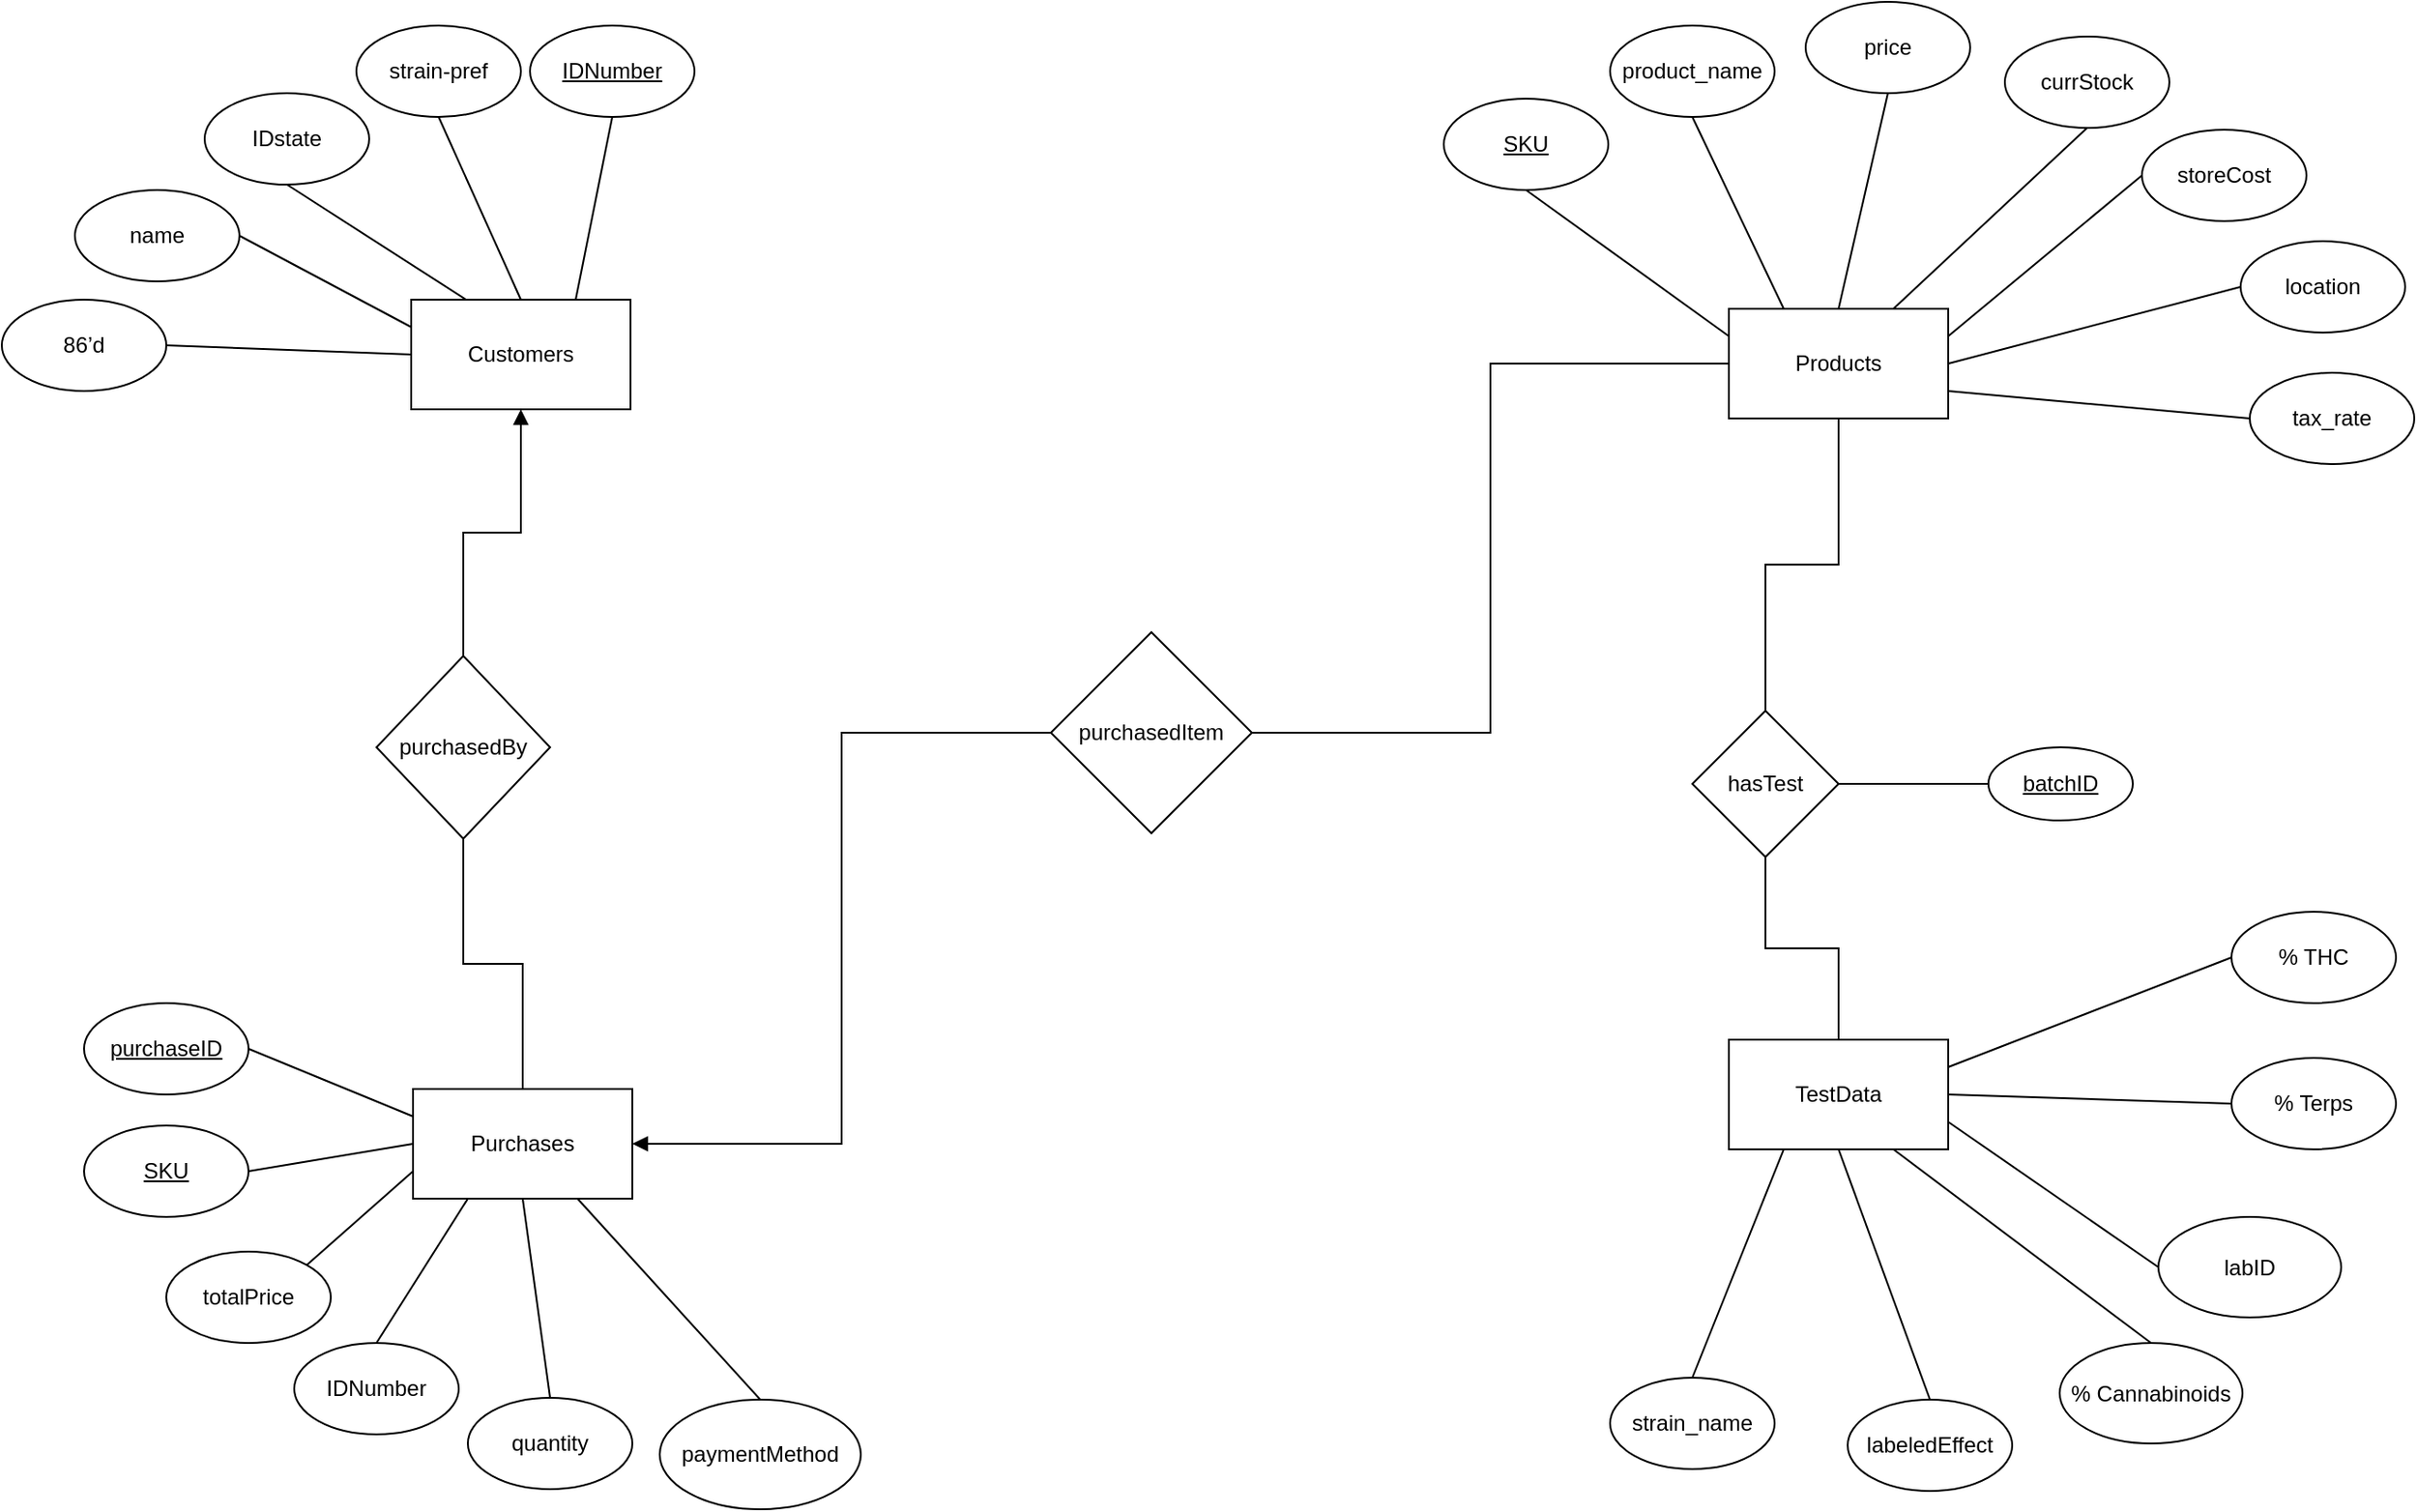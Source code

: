<mxGraphModel dx="1234" dy="1600" grid="1" gridSize="10" guides="1" tooltips="1" connect="1" arrows="1" fold="1" page="1" pageScale="1" pageWidth="1400" pageHeight="850" background="#ffffff"><root><mxCell id="0"/><mxCell id="1" parent="0"/><mxCell id="2" value="name" style="ellipse;whiteSpace=wrap;html=1;direction=west;" parent="1" vertex="1"><mxGeometry x="80" y="115" width="90" height="50" as="geometry"/></mxCell><mxCell id="3" value="Customers" style="rounded=0;whiteSpace=wrap;html=1;" parent="1" vertex="1"><mxGeometry x="264" y="175" width="120" height="60" as="geometry"/></mxCell><mxCell id="54" style="edgeStyle=orthogonalEdgeStyle;rounded=0;html=1;exitX=1;exitY=0.5;entryX=0;entryY=0.5;startArrow=block;startFill=1;endArrow=none;endFill=0;jettySize=auto;orthogonalLoop=1;" parent="1" source="5" target="51" edge="1"><mxGeometry relative="1" as="geometry"/></mxCell><mxCell id="58" style="edgeStyle=orthogonalEdgeStyle;rounded=0;html=1;exitX=0.5;exitY=0;entryX=0.5;entryY=1;startArrow=none;startFill=0;endArrow=none;endFill=0;jettySize=auto;orthogonalLoop=1;" parent="1" source="5" target="56" edge="1"><mxGeometry relative="1" as="geometry"/></mxCell><mxCell id="5" value="Purchases" style="rounded=0;whiteSpace=wrap;html=1;" parent="1" vertex="1"><mxGeometry x="265" y="607" width="120" height="60" as="geometry"/></mxCell><mxCell id="47" style="edgeStyle=orthogonalEdgeStyle;rounded=0;html=1;exitX=0.5;exitY=1;entryX=0.5;entryY=0;jettySize=auto;orthogonalLoop=1;endArrow=none;endFill=0;" parent="1" source="6" target="45" edge="1"><mxGeometry relative="1" as="geometry"/></mxCell><mxCell id="6" value="Products" style="rounded=0;whiteSpace=wrap;html=1;" parent="1" vertex="1"><mxGeometry x="985" y="180" width="120" height="60" as="geometry"/></mxCell><mxCell id="7" value="TestData" style="rounded=0;whiteSpace=wrap;html=1;" parent="1" vertex="1"><mxGeometry x="985" y="580" width="120" height="60" as="geometry"/></mxCell><mxCell id="8" value="IDstate" style="ellipse;whiteSpace=wrap;html=1;direction=west;" parent="1" vertex="1"><mxGeometry x="151" y="62" width="90" height="50" as="geometry"/></mxCell><mxCell id="10" value="strain-pref" style="ellipse;whiteSpace=wrap;html=1;direction=west;" parent="1" vertex="1"><mxGeometry x="234" y="25" width="90" height="50" as="geometry"/></mxCell><mxCell id="11" value="86’d" style="ellipse;whiteSpace=wrap;html=1;direction=west;" parent="1" vertex="1"><mxGeometry x="40" y="175" width="90" height="50" as="geometry"/></mxCell><mxCell id="13" value="SKU" style="ellipse;whiteSpace=wrap;html=1;direction=west;fontStyle=4" parent="1" vertex="1"><mxGeometry x="829" y="65" width="90" height="50" as="geometry"/></mxCell><mxCell id="15" value="currStock" style="ellipse;whiteSpace=wrap;html=1;direction=west;" parent="1" vertex="1"><mxGeometry x="1136" y="31" width="90" height="50" as="geometry"/></mxCell><mxCell id="17" value="location" style="ellipse;whiteSpace=wrap;html=1;direction=west;" parent="1" vertex="1"><mxGeometry x="1265" y="143" width="90" height="50" as="geometry"/></mxCell><mxCell id="19" value="storeCost" style="ellipse;whiteSpace=wrap;html=1;direction=west;" parent="1" vertex="1"><mxGeometry x="1211" y="82" width="90" height="50" as="geometry"/></mxCell><mxCell id="20" value="price" style="ellipse;whiteSpace=wrap;html=1;direction=west;" parent="1" vertex="1"><mxGeometry x="1027" y="12" width="90" height="50" as="geometry"/></mxCell><mxCell id="21" value="tax_rate" style="ellipse;whiteSpace=wrap;html=1;direction=west;" parent="1" vertex="1"><mxGeometry x="1270" y="215" width="90" height="50" as="geometry"/></mxCell><mxCell id="23" value="purchaseID" style="ellipse;whiteSpace=wrap;html=1;direction=west;fontStyle=4" parent="1" vertex="1"><mxGeometry x="85" y="560" width="90" height="50" as="geometry"/></mxCell><mxCell id="25" value="IDNumber" style="ellipse;whiteSpace=wrap;html=1;direction=west;" parent="1" vertex="1"><mxGeometry x="200" y="746" width="90" height="50" as="geometry"/></mxCell><mxCell id="26" value="SKU" style="ellipse;whiteSpace=wrap;html=1;direction=west;fontStyle=4" parent="1" vertex="1"><mxGeometry x="85" y="627" width="90" height="50" as="geometry"/></mxCell><mxCell id="27" value="quantity" style="ellipse;whiteSpace=wrap;html=1;direction=west;" parent="1" vertex="1"><mxGeometry x="295" y="776" width="90" height="50" as="geometry"/></mxCell><mxCell id="28" value="totalPrice" style="ellipse;whiteSpace=wrap;html=1;direction=west;" parent="1" vertex="1"><mxGeometry x="130" y="696" width="90" height="50" as="geometry"/></mxCell><mxCell id="29" value="paymentMethod" style="ellipse;whiteSpace=wrap;html=1;direction=west;" parent="1" vertex="1"><mxGeometry x="400" y="777" width="110" height="60" as="geometry"/></mxCell><mxCell id="30" value="strain_name" style="ellipse;whiteSpace=wrap;html=1;direction=west;" parent="1" vertex="1"><mxGeometry x="920" y="765" width="90" height="50" as="geometry"/></mxCell><mxCell id="32" value="% THC" style="ellipse;whiteSpace=wrap;html=1;direction=west;" parent="1" vertex="1"><mxGeometry x="1260" y="510" width="90" height="50" as="geometry"/></mxCell><mxCell id="34" value="% Terps" style="ellipse;whiteSpace=wrap;html=1;direction=west;" parent="1" vertex="1"><mxGeometry x="1260" y="590" width="90" height="50" as="geometry"/></mxCell><mxCell id="35" value="% Cannabinoids" style="ellipse;whiteSpace=wrap;html=1;direction=west;" parent="1" vertex="1"><mxGeometry x="1166" y="746" width="100" height="55" as="geometry"/></mxCell><mxCell id="37" value="labeledEffect" style="ellipse;whiteSpace=wrap;html=1;direction=west;" parent="1" vertex="1"><mxGeometry x="1050" y="777" width="90" height="50" as="geometry"/></mxCell><mxCell id="38" value="labID" style="ellipse;whiteSpace=wrap;html=1;direction=west;" parent="1" vertex="1"><mxGeometry x="1220" y="677" width="100" height="55" as="geometry"/></mxCell><mxCell id="41" style="edgeStyle=orthogonalEdgeStyle;rounded=0;html=1;exitX=0.5;exitY=1;entryX=0.5;entryY=1;jettySize=auto;orthogonalLoop=1;" parent="1" source="2" target="2" edge="1"><mxGeometry relative="1" as="geometry"/></mxCell><mxCell id="42" value="&lt;u&gt;IDNumber&lt;/u&gt;" style="ellipse;whiteSpace=wrap;html=1;direction=west;" parent="1" vertex="1"><mxGeometry x="329" y="25" width="90" height="50" as="geometry"/></mxCell><mxCell id="44" value="product_name" style="ellipse;whiteSpace=wrap;html=1;direction=west;" parent="1" vertex="1"><mxGeometry x="920" y="25" width="90" height="50" as="geometry"/></mxCell><mxCell id="49" style="edgeStyle=orthogonalEdgeStyle;rounded=0;html=1;exitX=0.5;exitY=1;entryX=0.5;entryY=0;endArrow=none;endFill=0;jettySize=auto;orthogonalLoop=1;" parent="1" source="45" target="7" edge="1"><mxGeometry relative="1" as="geometry"/></mxCell><mxCell id="96" value="" style="edgeStyle=orthogonalEdgeStyle;rounded=0;html=1;startArrow=none;startFill=0;endArrow=none;endFill=0;jettySize=auto;orthogonalLoop=1;entryX=0;entryY=0.5;" parent="1" source="45" target="97" edge="1"><mxGeometry relative="1" as="geometry"><mxPoint x="1125" y="440" as="targetPoint"/><Array as="points"/></mxGeometry></mxCell><mxCell id="45" value="hasTest" style="rhombus;whiteSpace=wrap;html=1;" parent="1" vertex="1"><mxGeometry x="965" y="400" width="80" height="80" as="geometry"/></mxCell><mxCell id="55" style="edgeStyle=orthogonalEdgeStyle;rounded=0;html=1;exitX=1;exitY=0.5;entryX=0;entryY=0.5;startArrow=none;startFill=0;endArrow=none;endFill=0;jettySize=auto;orthogonalLoop=1;" parent="1" source="51" target="6" edge="1"><mxGeometry relative="1" as="geometry"/></mxCell><mxCell id="51" value="purchasedItem" style="rhombus;whiteSpace=wrap;html=1;" parent="1" vertex="1"><mxGeometry x="614" y="357" width="110" height="110" as="geometry"/></mxCell><mxCell id="59" style="edgeStyle=orthogonalEdgeStyle;rounded=0;html=1;exitX=0.5;exitY=0;entryX=0.5;entryY=1;startArrow=none;startFill=0;endArrow=block;endFill=1;jettySize=auto;orthogonalLoop=1;" parent="1" source="56" target="3" edge="1"><mxGeometry relative="1" as="geometry"/></mxCell><mxCell id="56" value="purchasedBy" style="rhombus;whiteSpace=wrap;html=1;" parent="1" vertex="1"><mxGeometry x="245" y="370" width="95" height="100" as="geometry"/></mxCell><mxCell id="57" style="edgeStyle=orthogonalEdgeStyle;rounded=0;html=1;exitX=0.5;exitY=0;entryX=0.5;entryY=0;startArrow=none;startFill=0;endArrow=none;endFill=0;jettySize=auto;orthogonalLoop=1;" parent="1" source="5" target="5" edge="1"><mxGeometry relative="1" as="geometry"/></mxCell><mxCell id="64" value="" style="endArrow=none;html=1;entryX=0;entryY=1;exitX=0;exitY=0.75;" parent="1" source="5" target="28" edge="1"><mxGeometry width="50" height="50" relative="1" as="geometry"><mxPoint x="100" y="910" as="sourcePoint"/><mxPoint x="150" y="860" as="targetPoint"/></mxGeometry></mxCell><mxCell id="65" value="" style="endArrow=none;html=1;entryX=0.5;entryY=1;exitX=0.25;exitY=1;" parent="1" source="5" target="25" edge="1"><mxGeometry width="50" height="50" relative="1" as="geometry"><mxPoint x="276" y="662" as="sourcePoint"/><mxPoint x="218" y="714" as="targetPoint"/></mxGeometry></mxCell><mxCell id="66" value="" style="endArrow=none;html=1;entryX=0.5;entryY=1;exitX=0.5;exitY=1;" parent="1" source="5" target="27" edge="1"><mxGeometry width="50" height="50" relative="1" as="geometry"><mxPoint x="306" y="678" as="sourcePoint"/><mxPoint x="256" y="756" as="targetPoint"/></mxGeometry></mxCell><mxCell id="67" value="" style="endArrow=none;html=1;entryX=0.5;entryY=1;exitX=0.75;exitY=1;" parent="1" source="5" target="29" edge="1"><mxGeometry width="50" height="50" relative="1" as="geometry"><mxPoint x="316" y="688" as="sourcePoint"/><mxPoint x="266" y="766" as="targetPoint"/></mxGeometry></mxCell><mxCell id="68" value="" style="endArrow=none;html=1;entryX=0;entryY=0.5;exitX=0;exitY=0.5;" parent="1" source="5" target="26" edge="1"><mxGeometry width="50" height="50" relative="1" as="geometry"><mxPoint x="326" y="698" as="sourcePoint"/><mxPoint x="276" y="776" as="targetPoint"/></mxGeometry></mxCell><mxCell id="69" value="" style="endArrow=none;html=1;entryX=0;entryY=0.5;exitX=0;exitY=0.25;" parent="1" source="5" target="23" edge="1"><mxGeometry width="50" height="50" relative="1" as="geometry"><mxPoint x="336" y="708" as="sourcePoint"/><mxPoint x="286" y="786" as="targetPoint"/></mxGeometry></mxCell><mxCell id="72" value="" style="endArrow=none;html=1;entryX=0;entryY=0.5;exitX=0;exitY=0.5;" parent="1" source="3" target="11" edge="1"><mxGeometry width="50" height="50" relative="1" as="geometry"><mxPoint x="275" y="234.789" as="sourcePoint"/><mxPoint x="136" y="276" as="targetPoint"/></mxGeometry></mxCell><mxCell id="73" value="" style="endArrow=none;html=1;entryX=0;entryY=0.5;exitX=0;exitY=0.25;" parent="1" source="3" target="2" edge="1"><mxGeometry width="50" height="50" relative="1" as="geometry"><mxPoint x="285" y="244.789" as="sourcePoint"/><mxPoint x="146" y="286" as="targetPoint"/></mxGeometry></mxCell><mxCell id="74" value="" style="endArrow=none;html=1;entryX=0.5;entryY=0;exitX=0.25;exitY=0;" parent="1" source="3" target="8" edge="1"><mxGeometry width="50" height="50" relative="1" as="geometry"><mxPoint x="295" y="254.789" as="sourcePoint"/><mxPoint x="156" y="296" as="targetPoint"/></mxGeometry></mxCell><mxCell id="76" value="" style="endArrow=none;html=1;entryX=0.5;entryY=0;exitX=0.5;exitY=0;" parent="1" source="3" target="10" edge="1"><mxGeometry width="50" height="50" relative="1" as="geometry"><mxPoint x="305" y="264.789" as="sourcePoint"/><mxPoint x="166" y="306" as="targetPoint"/></mxGeometry></mxCell><mxCell id="77" value="" style="endArrow=none;html=1;entryX=0.5;entryY=0;exitX=0.75;exitY=0;" parent="1" source="3" target="42" edge="1"><mxGeometry width="50" height="50" relative="1" as="geometry"><mxPoint x="315" y="274.789" as="sourcePoint"/><mxPoint x="176" y="316" as="targetPoint"/></mxGeometry></mxCell><mxCell id="78" value="" style="endArrow=none;html=1;entryX=0;entryY=0.25;exitX=0.5;exitY=0;" parent="1" source="13" target="6" edge="1"><mxGeometry width="50" height="50" relative="1" as="geometry"><mxPoint x="944" y="144.789" as="sourcePoint"/><mxPoint x="805" y="186" as="targetPoint"/></mxGeometry></mxCell><mxCell id="79" value="" style="endArrow=none;html=1;entryX=0.25;entryY=0;exitX=0.5;exitY=0;" parent="1" source="44" target="6" edge="1"><mxGeometry width="50" height="50" relative="1" as="geometry"><mxPoint x="954" y="154.789" as="sourcePoint"/><mxPoint x="815" y="196" as="targetPoint"/></mxGeometry></mxCell><mxCell id="80" value="" style="endArrow=none;html=1;entryX=0.5;entryY=0;exitX=0.5;exitY=0;" parent="1" source="20" target="6" edge="1"><mxGeometry width="50" height="50" relative="1" as="geometry"><mxPoint x="964" y="164.789" as="sourcePoint"/><mxPoint x="825" y="206" as="targetPoint"/></mxGeometry></mxCell><mxCell id="81" value="" style="endArrow=none;html=1;entryX=0.75;entryY=0;exitX=0.5;exitY=0;" parent="1" source="15" target="6" edge="1"><mxGeometry width="50" height="50" relative="1" as="geometry"><mxPoint x="974" y="174.789" as="sourcePoint"/><mxPoint x="835" y="216" as="targetPoint"/></mxGeometry></mxCell><mxCell id="82" value="" style="endArrow=none;html=1;entryX=1;entryY=0.25;exitX=1;exitY=0.5;" parent="1" source="19" target="6" edge="1"><mxGeometry width="50" height="50" relative="1" as="geometry"><mxPoint x="984" y="184.789" as="sourcePoint"/><mxPoint x="845" y="226" as="targetPoint"/></mxGeometry></mxCell><mxCell id="84" value="" style="endArrow=none;html=1;entryX=1;entryY=0.75;exitX=1;exitY=0.5;" parent="1" source="21" target="6" edge="1"><mxGeometry width="50" height="50" relative="1" as="geometry"><mxPoint x="1004" y="204.789" as="sourcePoint"/><mxPoint x="865" y="246" as="targetPoint"/></mxGeometry></mxCell><mxCell id="85" value="" style="endArrow=none;html=1;entryX=1;entryY=0.5;exitX=1;exitY=0.5;" parent="1" source="17" target="6" edge="1"><mxGeometry width="50" height="50" relative="1" as="geometry"><mxPoint x="1014" y="214.789" as="sourcePoint"/><mxPoint x="875" y="256" as="targetPoint"/></mxGeometry></mxCell><mxCell id="86" value="" style="endArrow=none;html=1;entryX=0.5;entryY=1;exitX=0.25;exitY=1;" parent="1" source="7" target="30" edge="1"><mxGeometry width="50" height="50" relative="1" as="geometry"><mxPoint x="968" y="679.789" as="sourcePoint"/><mxPoint x="829" y="721" as="targetPoint"/></mxGeometry></mxCell><mxCell id="87" value="" style="endArrow=none;html=1;entryX=0.5;entryY=1;exitX=0.5;exitY=1;" parent="1" source="7" target="37" edge="1"><mxGeometry width="50" height="50" relative="1" as="geometry"><mxPoint x="978" y="689.789" as="sourcePoint"/><mxPoint x="839" y="731" as="targetPoint"/></mxGeometry></mxCell><mxCell id="88" value="" style="endArrow=none;html=1;entryX=0.5;entryY=1;exitX=0.75;exitY=1;" parent="1" source="7" target="35" edge="1"><mxGeometry width="50" height="50" relative="1" as="geometry"><mxPoint x="988" y="699.789" as="sourcePoint"/><mxPoint x="849" y="741" as="targetPoint"/></mxGeometry></mxCell><mxCell id="89" value="" style="endArrow=none;html=1;entryX=1;entryY=0.5;exitX=1;exitY=0.75;" parent="1" source="7" target="38" edge="1"><mxGeometry width="50" height="50" relative="1" as="geometry"><mxPoint x="998" y="709.789" as="sourcePoint"/><mxPoint x="859" y="751" as="targetPoint"/></mxGeometry></mxCell><mxCell id="90" value="" style="endArrow=none;html=1;entryX=1;entryY=0.5;exitX=1;exitY=0.5;" parent="1" source="7" target="34" edge="1"><mxGeometry width="50" height="50" relative="1" as="geometry"><mxPoint x="1008" y="719.789" as="sourcePoint"/><mxPoint x="869" y="761" as="targetPoint"/></mxGeometry></mxCell><mxCell id="91" value="" style="endArrow=none;html=1;entryX=1;entryY=0.5;exitX=1;exitY=0.25;" parent="1" source="7" target="32" edge="1"><mxGeometry width="50" height="50" relative="1" as="geometry"><mxPoint x="1018" y="729.789" as="sourcePoint"/><mxPoint x="879" y="771" as="targetPoint"/></mxGeometry></mxCell><mxCell id="97" value="batchID" style="ellipse;whiteSpace=wrap;html=1;fontStyle=4" parent="1" vertex="1"><mxGeometry x="1127" y="420" width="79" height="40" as="geometry"/></mxCell></root></mxGraphModel>